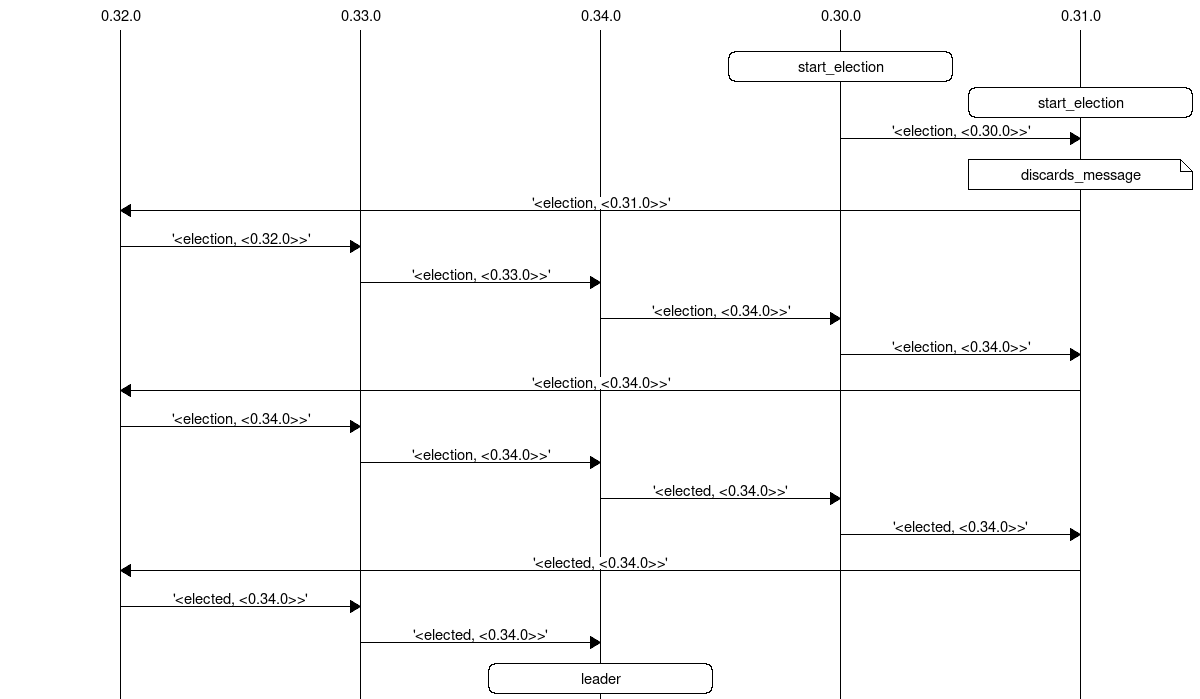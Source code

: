 msc {
 hscale=2;
"0.32.0", "0.33.0", "0.34.0", "0.30.0", "0.31.0";|||;
"0.30.0" rbox "0.30.0" [label="start_election"];
"0.31.0" rbox "0.31.0" [label="start_election"];
"0.30.0" => "0.31.0" [label="'<election, <0.30.0>>'"];
"0.31.0" note "0.31.0" [label="discards_message"];
"0.31.0" => "0.32.0" [label="'<election, <0.31.0>>'"];
"0.32.0" => "0.33.0" [label="'<election, <0.32.0>>'"];
"0.33.0" => "0.34.0" [label="'<election, <0.33.0>>'"];
"0.34.0" => "0.30.0" [label="'<election, <0.34.0>>'"];
"0.30.0" => "0.31.0" [label="'<election, <0.34.0>>'"];
"0.31.0" => "0.32.0" [label="'<election, <0.34.0>>'"];
"0.32.0" => "0.33.0" [label="'<election, <0.34.0>>'"];
"0.33.0" => "0.34.0" [label="'<election, <0.34.0>>'"];
"0.34.0" => "0.30.0" [label="'<elected, <0.34.0>>'"];
"0.30.0" => "0.31.0" [label="'<elected, <0.34.0>>'"];
"0.31.0" => "0.32.0" [label="'<elected, <0.34.0>>'"];
"0.32.0" => "0.33.0" [label="'<elected, <0.34.0>>'"];
"0.33.0" => "0.34.0" [label="'<elected, <0.34.0>>'"];
"0.34.0" rbox "0.34.0" [label="leader"];
}
